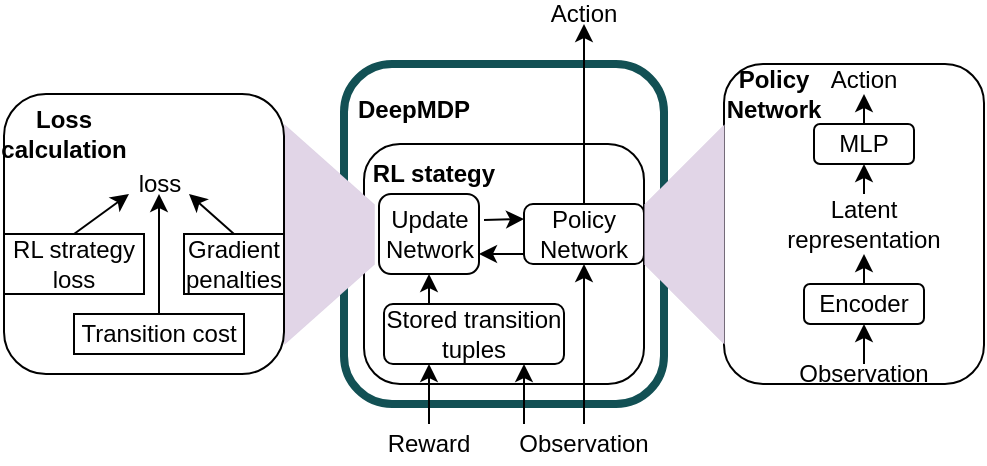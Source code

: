 <mxfile version="17.4.0" type="device"><diagram id="LzqqBYhD9N1Lm5rdjtnt" name="Page-1"><mxGraphModel dx="1102" dy="545" grid="1" gridSize="10" guides="1" tooltips="1" connect="1" arrows="1" fold="1" page="1" pageScale="1" pageWidth="850" pageHeight="1100" math="0" shadow="0"><root><mxCell id="0"/><mxCell id="1" parent="0"/><mxCell id="151LLQzy4NfJTTB8gRh7-3" value="&lt;p style=&quot;line-height: 1.5&quot;&gt;&lt;br&gt;&lt;/p&gt;" style="text;html=1;strokeColor=#125054;fillColor=none;align=center;verticalAlign=middle;whiteSpace=wrap;rounded=1;fontSize=12;strokeWidth=4;" parent="1" vertex="1"><mxGeometry x="390" y="70" width="160" height="170" as="geometry"/></mxCell><mxCell id="151LLQzy4NfJTTB8gRh7-9" value="&lt;br&gt;&lt;b&gt;DeepMDP&lt;/b&gt;" style="text;html=1;strokeColor=none;fillColor=none;align=center;verticalAlign=middle;whiteSpace=wrap;rounded=0;fontSize=12;" parent="1" vertex="1"><mxGeometry x="395" y="70" width="60" height="30" as="geometry"/></mxCell><mxCell id="151LLQzy4NfJTTB8gRh7-10" value="" style="rounded=1;whiteSpace=wrap;html=1;fontSize=12;" parent="1" vertex="1"><mxGeometry x="400" y="110" width="140" height="120" as="geometry"/></mxCell><mxCell id="151LLQzy4NfJTTB8gRh7-16" value="Observation" style="text;html=1;strokeColor=none;fillColor=none;align=center;verticalAlign=middle;whiteSpace=wrap;rounded=0;" parent="1" vertex="1"><mxGeometry x="480" y="250" width="60" height="20" as="geometry"/></mxCell><mxCell id="151LLQzy4NfJTTB8gRh7-18" value="" style="endArrow=classic;html=1;rounded=0;exitX=0.5;exitY=0;exitDx=0;exitDy=0;entryX=0.5;entryY=1;entryDx=0;entryDy=0;" parent="1" source="151LLQzy4NfJTTB8gRh7-16" target="151LLQzy4NfJTTB8gRh7-26" edge="1"><mxGeometry width="50" height="50" relative="1" as="geometry"><mxPoint x="600" y="280" as="sourcePoint"/><mxPoint x="495" y="220" as="targetPoint"/></mxGeometry></mxCell><mxCell id="151LLQzy4NfJTTB8gRh7-19" value="&lt;div&gt;Reward&lt;/div&gt;" style="text;html=1;strokeColor=none;fillColor=none;align=center;verticalAlign=middle;whiteSpace=wrap;rounded=0;" parent="1" vertex="1"><mxGeometry x="405" y="250" width="55" height="20" as="geometry"/></mxCell><mxCell id="151LLQzy4NfJTTB8gRh7-23" value="" style="endArrow=classic;html=1;rounded=0;exitX=0.5;exitY=0;exitDx=0;exitDy=0;entryX=0.5;entryY=1;entryDx=0;entryDy=0;" parent="1" source="151LLQzy4NfJTTB8gRh7-26" target="151LLQzy4NfJTTB8gRh7-24" edge="1"><mxGeometry width="50" height="50" relative="1" as="geometry"><mxPoint x="600" y="280" as="sourcePoint"/><mxPoint x="495" y="40" as="targetPoint"/></mxGeometry></mxCell><mxCell id="151LLQzy4NfJTTB8gRh7-24" value="Action" style="text;html=1;strokeColor=none;fillColor=none;align=center;verticalAlign=middle;whiteSpace=wrap;rounded=0;" parent="1" vertex="1"><mxGeometry x="480" y="40" width="60" height="10" as="geometry"/></mxCell><mxCell id="151LLQzy4NfJTTB8gRh7-25" value="&lt;b&gt;RL stategy&lt;br&gt;&lt;/b&gt;" style="text;html=1;strokeColor=none;fillColor=none;align=center;verticalAlign=middle;whiteSpace=wrap;rounded=0;" parent="1" vertex="1"><mxGeometry x="400" y="110" width="70" height="30" as="geometry"/></mxCell><mxCell id="151LLQzy4NfJTTB8gRh7-26" value="Policy Network" style="rounded=1;whiteSpace=wrap;html=1;" parent="1" vertex="1"><mxGeometry x="480" y="140" width="60" height="30" as="geometry"/></mxCell><mxCell id="151LLQzy4NfJTTB8gRh7-27" value="Stored transition tuples" style="text;html=1;strokeColor=default;fillColor=none;align=center;verticalAlign=middle;whiteSpace=wrap;rounded=1;" parent="1" vertex="1"><mxGeometry x="410" y="190" width="90" height="30" as="geometry"/></mxCell><mxCell id="151LLQzy4NfJTTB8gRh7-28" value="" style="endArrow=classic;html=1;rounded=0;exitX=0.5;exitY=0;exitDx=0;exitDy=0;entryX=0.25;entryY=1;entryDx=0;entryDy=0;" parent="1" source="151LLQzy4NfJTTB8gRh7-19" target="151LLQzy4NfJTTB8gRh7-27" edge="1"><mxGeometry width="50" height="50" relative="1" as="geometry"><mxPoint x="600" y="280" as="sourcePoint"/><mxPoint x="650" y="230" as="targetPoint"/></mxGeometry></mxCell><mxCell id="151LLQzy4NfJTTB8gRh7-29" value="&lt;div&gt;Update &lt;br&gt;&lt;/div&gt;&lt;div&gt;Network&lt;/div&gt;" style="rounded=1;whiteSpace=wrap;html=1;strokeColor=default;" parent="1" vertex="1"><mxGeometry x="407.5" y="135" width="50" height="40" as="geometry"/></mxCell><mxCell id="151LLQzy4NfJTTB8gRh7-31" value="" style="endArrow=classic;html=1;rounded=0;exitX=0;exitY=0;exitDx=0;exitDy=0;" parent="1" source="151LLQzy4NfJTTB8gRh7-16" edge="1"><mxGeometry width="50" height="50" relative="1" as="geometry"><mxPoint x="600" y="280" as="sourcePoint"/><mxPoint x="480" y="220" as="targetPoint"/></mxGeometry></mxCell><mxCell id="151LLQzy4NfJTTB8gRh7-32" value="" style="endArrow=classic;html=1;rounded=0;exitX=0.25;exitY=0;exitDx=0;exitDy=0;entryX=0.5;entryY=1;entryDx=0;entryDy=0;" parent="1" source="151LLQzy4NfJTTB8gRh7-27" target="151LLQzy4NfJTTB8gRh7-29" edge="1"><mxGeometry width="50" height="50" relative="1" as="geometry"><mxPoint x="600" y="280" as="sourcePoint"/><mxPoint x="650" y="230" as="targetPoint"/></mxGeometry></mxCell><mxCell id="151LLQzy4NfJTTB8gRh7-33" value="" style="endArrow=classic;html=1;rounded=0;entryX=1;entryY=0.75;entryDx=0;entryDy=0;" parent="1" target="151LLQzy4NfJTTB8gRh7-29" edge="1"><mxGeometry width="50" height="50" relative="1" as="geometry"><mxPoint x="480" y="165" as="sourcePoint"/><mxPoint x="650" y="230" as="targetPoint"/></mxGeometry></mxCell><mxCell id="151LLQzy4NfJTTB8gRh7-34" value="" style="endArrow=classic;html=1;rounded=0;entryX=0;entryY=0.25;entryDx=0;entryDy=0;" parent="1" target="151LLQzy4NfJTTB8gRh7-26" edge="1"><mxGeometry width="50" height="50" relative="1" as="geometry"><mxPoint x="460" y="148" as="sourcePoint"/><mxPoint x="650" y="230" as="targetPoint"/></mxGeometry></mxCell><mxCell id="151LLQzy4NfJTTB8gRh7-36" value="" style="rounded=1;whiteSpace=wrap;html=1;strokeColor=default;" parent="1" vertex="1"><mxGeometry x="580" y="70" width="130" height="160" as="geometry"/></mxCell><mxCell id="151LLQzy4NfJTTB8gRh7-37" value="Encoder" style="rounded=1;whiteSpace=wrap;html=1;strokeColor=default;" parent="1" vertex="1"><mxGeometry x="620" y="180" width="60" height="20" as="geometry"/></mxCell><mxCell id="151LLQzy4NfJTTB8gRh7-38" value="&lt;div&gt;Latent&lt;/div&gt;&lt;div&gt;representation&lt;br&gt;&lt;/div&gt;" style="rounded=1;whiteSpace=wrap;html=1;strokeColor=none;" parent="1" vertex="1"><mxGeometry x="605" y="135" width="90" height="30" as="geometry"/></mxCell><mxCell id="151LLQzy4NfJTTB8gRh7-41" value="Observation" style="text;html=1;strokeColor=none;fillColor=none;align=center;verticalAlign=middle;whiteSpace=wrap;rounded=0;" parent="1" vertex="1"><mxGeometry x="620" y="220" width="60" height="10" as="geometry"/></mxCell><mxCell id="151LLQzy4NfJTTB8gRh7-42" value="MLP" style="rounded=1;whiteSpace=wrap;html=1;strokeColor=default;" parent="1" vertex="1"><mxGeometry x="625" y="100" width="50" height="20" as="geometry"/></mxCell><mxCell id="151LLQzy4NfJTTB8gRh7-43" value="" style="endArrow=classic;html=1;rounded=0;exitX=0.5;exitY=0;exitDx=0;exitDy=0;entryX=0.5;entryY=1;entryDx=0;entryDy=0;" parent="1" source="151LLQzy4NfJTTB8gRh7-41" target="151LLQzy4NfJTTB8gRh7-37" edge="1"><mxGeometry width="50" height="50" relative="1" as="geometry"><mxPoint x="600" y="280" as="sourcePoint"/><mxPoint x="650" y="230" as="targetPoint"/></mxGeometry></mxCell><mxCell id="151LLQzy4NfJTTB8gRh7-44" value="" style="endArrow=classic;html=1;rounded=0;exitX=0.5;exitY=0;exitDx=0;exitDy=0;entryX=0.5;entryY=1;entryDx=0;entryDy=0;" parent="1" source="151LLQzy4NfJTTB8gRh7-37" target="151LLQzy4NfJTTB8gRh7-38" edge="1"><mxGeometry width="50" height="50" relative="1" as="geometry"><mxPoint x="660" y="220" as="sourcePoint"/><mxPoint x="660" y="205" as="targetPoint"/></mxGeometry></mxCell><mxCell id="151LLQzy4NfJTTB8gRh7-45" value="" style="endArrow=classic;html=1;rounded=0;entryX=0.5;entryY=1;entryDx=0;entryDy=0;exitX=0.5;exitY=0;exitDx=0;exitDy=0;" parent="1" source="151LLQzy4NfJTTB8gRh7-38" target="151LLQzy4NfJTTB8gRh7-42" edge="1"><mxGeometry width="50" height="50" relative="1" as="geometry"><mxPoint x="600" y="280" as="sourcePoint"/><mxPoint x="650" y="230" as="targetPoint"/></mxGeometry></mxCell><mxCell id="151LLQzy4NfJTTB8gRh7-46" value="Action" style="text;html=1;strokeColor=none;fillColor=none;align=center;verticalAlign=middle;whiteSpace=wrap;rounded=0;" parent="1" vertex="1"><mxGeometry x="620" y="70" width="60" height="15" as="geometry"/></mxCell><mxCell id="151LLQzy4NfJTTB8gRh7-47" value="" style="endArrow=classic;html=1;rounded=0;entryX=0.5;entryY=1;entryDx=0;entryDy=0;" parent="1" source="151LLQzy4NfJTTB8gRh7-42" target="151LLQzy4NfJTTB8gRh7-46" edge="1"><mxGeometry width="50" height="50" relative="1" as="geometry"><mxPoint x="600" y="280" as="sourcePoint"/><mxPoint x="650" y="230" as="targetPoint"/></mxGeometry></mxCell><mxCell id="151LLQzy4NfJTTB8gRh7-49" value="" style="shape=trapezoid;perimeter=trapezoidPerimeter;whiteSpace=wrap;html=1;fixedSize=1;rounded=0;strokeColor=#9673a6;size=40;rotation=-90;strokeWidth=0;fillColor=#e1d5e7;" parent="1" vertex="1"><mxGeometry x="505" y="135" width="110" height="40" as="geometry"/></mxCell><mxCell id="151LLQzy4NfJTTB8gRh7-50" value="&lt;div&gt;&lt;b&gt;Policy&lt;/b&gt;&lt;/div&gt;&lt;div&gt;&lt;b&gt;Network&lt;br&gt;&lt;/b&gt;&lt;/div&gt;" style="text;html=1;strokeColor=none;fillColor=none;align=center;verticalAlign=middle;whiteSpace=wrap;rounded=0;" parent="1" vertex="1"><mxGeometry x="585" y="70" width="40" height="30" as="geometry"/></mxCell><mxCell id="9eWND0fgGktlcIDZWOLJ-1" value="" style="shape=trapezoid;perimeter=trapezoidPerimeter;whiteSpace=wrap;html=1;fixedSize=1;rounded=0;strokeColor=#9673a6;size=40;rotation=90;strokeWidth=0;fillColor=#e1d5e7;" vertex="1" parent="1"><mxGeometry x="327.5" y="132.5" width="110" height="45" as="geometry"/></mxCell><mxCell id="9eWND0fgGktlcIDZWOLJ-2" value="" style="rounded=1;whiteSpace=wrap;html=1;" vertex="1" parent="1"><mxGeometry x="220" y="85" width="140" height="140" as="geometry"/></mxCell><mxCell id="9eWND0fgGktlcIDZWOLJ-3" value="&lt;b&gt;Loss calculation&lt;br&gt;&lt;/b&gt;" style="text;html=1;strokeColor=none;fillColor=none;align=center;verticalAlign=middle;whiteSpace=wrap;rounded=0;" vertex="1" parent="1"><mxGeometry x="220" y="90" width="60" height="30" as="geometry"/></mxCell><mxCell id="9eWND0fgGktlcIDZWOLJ-4" value="RL strategy loss" style="text;html=1;strokeColor=default;fillColor=none;align=center;verticalAlign=middle;whiteSpace=wrap;rounded=0;" vertex="1" parent="1"><mxGeometry x="220" y="155" width="70" height="30" as="geometry"/></mxCell><mxCell id="9eWND0fgGktlcIDZWOLJ-6" value="Gradient penalties" style="text;html=1;strokeColor=default;fillColor=none;align=center;verticalAlign=middle;whiteSpace=wrap;rounded=0;" vertex="1" parent="1"><mxGeometry x="310" y="155" width="50" height="30" as="geometry"/></mxCell><mxCell id="9eWND0fgGktlcIDZWOLJ-7" value="loss" style="text;html=1;strokeColor=none;fillColor=none;align=center;verticalAlign=middle;whiteSpace=wrap;rounded=0;" vertex="1" parent="1"><mxGeometry x="267.5" y="125" width="60" height="10" as="geometry"/></mxCell><mxCell id="9eWND0fgGktlcIDZWOLJ-8" value="" style="endArrow=classic;html=1;rounded=0;exitX=0.5;exitY=0;exitDx=0;exitDy=0;entryX=0.25;entryY=1;entryDx=0;entryDy=0;" edge="1" parent="1" source="9eWND0fgGktlcIDZWOLJ-4" target="9eWND0fgGktlcIDZWOLJ-7"><mxGeometry width="50" height="50" relative="1" as="geometry"><mxPoint x="400" y="295" as="sourcePoint"/><mxPoint x="450" y="245" as="targetPoint"/></mxGeometry></mxCell><mxCell id="9eWND0fgGktlcIDZWOLJ-9" value="" style="endArrow=classic;html=1;rounded=0;exitX=0.5;exitY=0;exitDx=0;exitDy=0;entryX=0.75;entryY=1;entryDx=0;entryDy=0;" edge="1" parent="1" source="9eWND0fgGktlcIDZWOLJ-6" target="9eWND0fgGktlcIDZWOLJ-7"><mxGeometry width="50" height="50" relative="1" as="geometry"><mxPoint x="400" y="295" as="sourcePoint"/><mxPoint x="450" y="245" as="targetPoint"/></mxGeometry></mxCell><mxCell id="9eWND0fgGktlcIDZWOLJ-10" value="Transition cost" style="rounded=0;whiteSpace=wrap;html=1;strokeColor=default;" vertex="1" parent="1"><mxGeometry x="255" y="195" width="85" height="20" as="geometry"/></mxCell><mxCell id="9eWND0fgGktlcIDZWOLJ-12" value="" style="endArrow=classic;html=1;rounded=0;exitX=0.5;exitY=0;exitDx=0;exitDy=0;entryX=0.5;entryY=1;entryDx=0;entryDy=0;" edge="1" parent="1" source="9eWND0fgGktlcIDZWOLJ-10" target="9eWND0fgGktlcIDZWOLJ-7"><mxGeometry width="50" height="50" relative="1" as="geometry"><mxPoint x="400" y="295" as="sourcePoint"/><mxPoint x="450" y="245" as="targetPoint"/></mxGeometry></mxCell></root></mxGraphModel></diagram></mxfile>